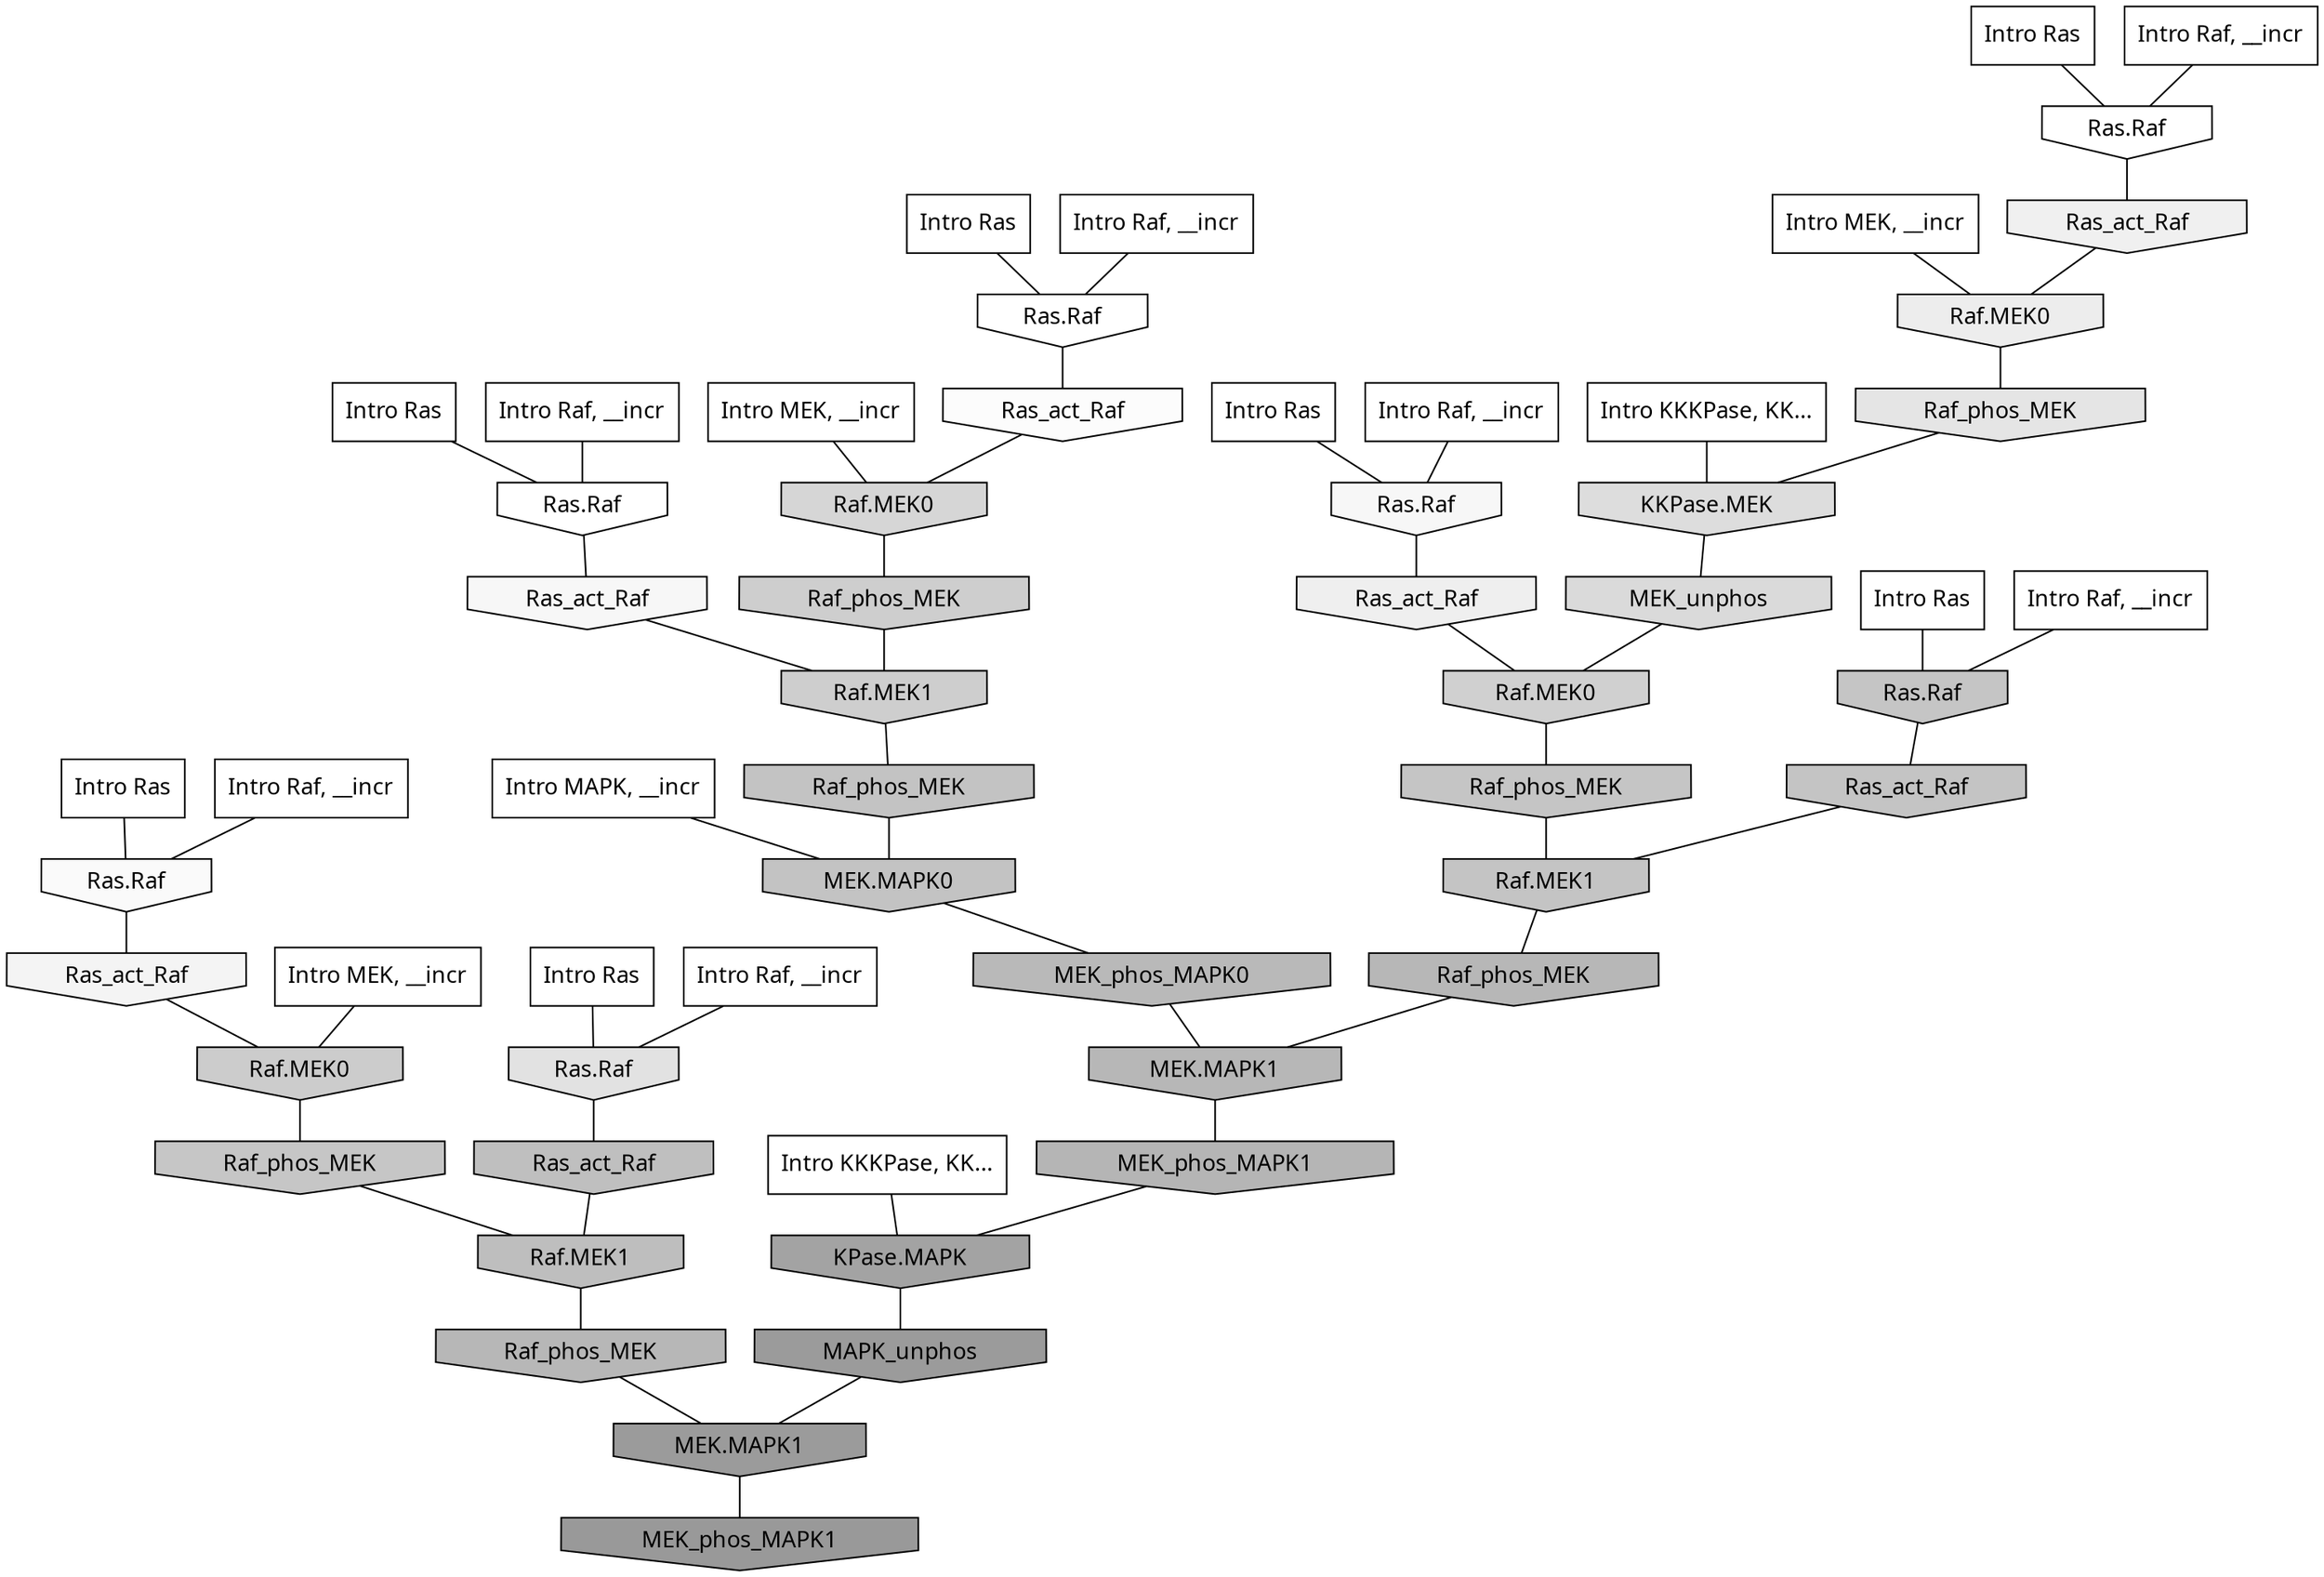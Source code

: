 digraph G{
  rankdir="TB";
  ranksep=0.30;
  node [fontname="CMU Serif"];
  edge [fontname="CMU Serif"];
  
  13 [label="Intro Ras", shape=rectangle, style=filled, fillcolor="0.000 0.000 1.000"]
  
  17 [label="Intro Ras", shape=rectangle, style=filled, fillcolor="0.000 0.000 1.000"]
  
  19 [label="Intro Ras", shape=rectangle, style=filled, fillcolor="0.000 0.000 1.000"]
  
  53 [label="Intro Ras", shape=rectangle, style=filled, fillcolor="0.000 0.000 1.000"]
  
  60 [label="Intro Ras", shape=rectangle, style=filled, fillcolor="0.000 0.000 1.000"]
  
  64 [label="Intro Ras", shape=rectangle, style=filled, fillcolor="0.000 0.000 1.000"]
  
  65 [label="Intro Ras", shape=rectangle, style=filled, fillcolor="0.000 0.000 1.000"]
  
  112 [label="Intro Raf, __incr", shape=rectangle, style=filled, fillcolor="0.000 0.000 1.000"]
  
  259 [label="Intro Raf, __incr", shape=rectangle, style=filled, fillcolor="0.000 0.000 1.000"]
  
  338 [label="Intro Raf, __incr", shape=rectangle, style=filled, fillcolor="0.000 0.000 1.000"]
  
  644 [label="Intro Raf, __incr", shape=rectangle, style=filled, fillcolor="0.000 0.000 1.000"]
  
  838 [label="Intro Raf, __incr", shape=rectangle, style=filled, fillcolor="0.000 0.000 1.000"]
  
  1056 [label="Intro Raf, __incr", shape=rectangle, style=filled, fillcolor="0.000 0.000 1.000"]
  
  1060 [label="Intro Raf, __incr", shape=rectangle, style=filled, fillcolor="0.000 0.000 1.000"]
  
  1289 [label="Intro MEK, __incr", shape=rectangle, style=filled, fillcolor="0.000 0.000 1.000"]
  
  1716 [label="Intro MEK, __incr", shape=rectangle, style=filled, fillcolor="0.000 0.000 1.000"]
  
  2017 [label="Intro MEK, __incr", shape=rectangle, style=filled, fillcolor="0.000 0.000 1.000"]
  
  2972 [label="Intro MAPK, __incr", shape=rectangle, style=filled, fillcolor="0.000 0.000 1.000"]
  
  3182 [label="Intro KKKPase, KK...", shape=rectangle, style=filled, fillcolor="0.000 0.000 1.000"]
  
  3187 [label="Intro KKKPase, KK...", shape=rectangle, style=filled, fillcolor="0.000 0.000 1.000"]
  
  3214 [label="Ras.Raf", shape=invhouse, style=filled, fillcolor="0.000 0.000 1.000"]
  
  3258 [label="Ras.Raf", shape=invhouse, style=filled, fillcolor="0.000 0.000 1.000"]
  
  3262 [label="Ras.Raf", shape=invhouse, style=filled, fillcolor="0.000 0.000 1.000"]
  
  3416 [label="Ras_act_Raf", shape=invhouse, style=filled, fillcolor="0.000 0.000 0.987"]
  
  3470 [label="Ras.Raf", shape=invhouse, style=filled, fillcolor="0.000 0.000 0.979"]
  
  3564 [label="Ras_act_Raf", shape=invhouse, style=filled, fillcolor="0.000 0.000 0.967"]
  
  3571 [label="Ras.Raf", shape=invhouse, style=filled, fillcolor="0.000 0.000 0.967"]
  
  3685 [label="Ras_act_Raf", shape=invhouse, style=filled, fillcolor="0.000 0.000 0.956"]
  
  3968 [label="Ras_act_Raf", shape=invhouse, style=filled, fillcolor="0.000 0.000 0.939"]
  
  4028 [label="Ras_act_Raf", shape=invhouse, style=filled, fillcolor="0.000 0.000 0.936"]
  
  4190 [label="Raf.MEK0", shape=invhouse, style=filled, fillcolor="0.000 0.000 0.926"]
  
  4701 [label="Raf_phos_MEK", shape=invhouse, style=filled, fillcolor="0.000 0.000 0.898"]
  
  4968 [label="Ras.Raf", shape=invhouse, style=filled, fillcolor="0.000 0.000 0.884"]
  
  5384 [label="KKPase.MEK", shape=invhouse, style=filled, fillcolor="0.000 0.000 0.865"]
  
  5600 [label="MEK_unphos", shape=invhouse, style=filled, fillcolor="0.000 0.000 0.852"]
  
  5946 [label="Raf.MEK0", shape=invhouse, style=filled, fillcolor="0.000 0.000 0.838"]
  
  6553 [label="Raf.MEK0", shape=invhouse, style=filled, fillcolor="0.000 0.000 0.814"]
  
  6798 [label="Raf_phos_MEK", shape=invhouse, style=filled, fillcolor="0.000 0.000 0.806"]
  
  6831 [label="Raf.MEK1", shape=invhouse, style=filled, fillcolor="0.000 0.000 0.805"]
  
  7123 [label="Raf.MEK0", shape=invhouse, style=filled, fillcolor="0.000 0.000 0.797"]
  
  7962 [label="Raf_phos_MEK", shape=invhouse, style=filled, fillcolor="0.000 0.000 0.774"]
  
  8087 [label="Ras.Raf", shape=invhouse, style=filled, fillcolor="0.000 0.000 0.771"]
  
  8112 [label="Raf_phos_MEK", shape=invhouse, style=filled, fillcolor="0.000 0.000 0.771"]
  
  8189 [label="Ras_act_Raf", shape=invhouse, style=filled, fillcolor="0.000 0.000 0.769"]
  
  8193 [label="Raf.MEK1", shape=invhouse, style=filled, fillcolor="0.000 0.000 0.769"]
  
  8369 [label="Raf_phos_MEK", shape=invhouse, style=filled, fillcolor="0.000 0.000 0.764"]
  
  8371 [label="MEK.MAPK0", shape=invhouse, style=filled, fillcolor="0.000 0.000 0.764"]
  
  9034 [label="Ras_act_Raf", shape=invhouse, style=filled, fillcolor="0.000 0.000 0.747"]
  
  9039 [label="Raf.MEK1", shape=invhouse, style=filled, fillcolor="0.000 0.000 0.746"]
  
  10297 [label="MEK_phos_MAPK0", shape=invhouse, style=filled, fillcolor="0.000 0.000 0.723"]
  
  10699 [label="Raf_phos_MEK", shape=invhouse, style=filled, fillcolor="0.000 0.000 0.716"]
  
  10706 [label="MEK.MAPK1", shape=invhouse, style=filled, fillcolor="0.000 0.000 0.716"]
  
  10746 [label="Raf_phos_MEK", shape=invhouse, style=filled, fillcolor="0.000 0.000 0.715"]
  
  11149 [label="MEK_phos_MAPK1", shape=invhouse, style=filled, fillcolor="0.000 0.000 0.709"]
  
  16193 [label="KPase.MAPK", shape=invhouse, style=filled, fillcolor="0.000 0.000 0.639"]
  
  17526 [label="MAPK_unphos", shape=invhouse, style=filled, fillcolor="0.000 0.000 0.608"]
  
  17528 [label="MEK.MAPK1", shape=invhouse, style=filled, fillcolor="0.000 0.000 0.608"]
  
  17782 [label="MEK_phos_MAPK1", shape=invhouse, style=filled, fillcolor="0.000 0.000 0.600"]
  
  
  17528 -> 17782 [dir=none, color="0.000 0.000 0.000"] 
  17526 -> 17528 [dir=none, color="0.000 0.000 0.000"] 
  16193 -> 17526 [dir=none, color="0.000 0.000 0.000"] 
  11149 -> 16193 [dir=none, color="0.000 0.000 0.000"] 
  10746 -> 17528 [dir=none, color="0.000 0.000 0.000"] 
  10706 -> 11149 [dir=none, color="0.000 0.000 0.000"] 
  10699 -> 10706 [dir=none, color="0.000 0.000 0.000"] 
  10297 -> 10706 [dir=none, color="0.000 0.000 0.000"] 
  9039 -> 10746 [dir=none, color="0.000 0.000 0.000"] 
  9034 -> 9039 [dir=none, color="0.000 0.000 0.000"] 
  8371 -> 10297 [dir=none, color="0.000 0.000 0.000"] 
  8369 -> 8371 [dir=none, color="0.000 0.000 0.000"] 
  8193 -> 10699 [dir=none, color="0.000 0.000 0.000"] 
  8189 -> 8193 [dir=none, color="0.000 0.000 0.000"] 
  8112 -> 8193 [dir=none, color="0.000 0.000 0.000"] 
  8087 -> 8189 [dir=none, color="0.000 0.000 0.000"] 
  7962 -> 9039 [dir=none, color="0.000 0.000 0.000"] 
  7123 -> 7962 [dir=none, color="0.000 0.000 0.000"] 
  6831 -> 8369 [dir=none, color="0.000 0.000 0.000"] 
  6798 -> 6831 [dir=none, color="0.000 0.000 0.000"] 
  6553 -> 8112 [dir=none, color="0.000 0.000 0.000"] 
  5946 -> 6798 [dir=none, color="0.000 0.000 0.000"] 
  5600 -> 6553 [dir=none, color="0.000 0.000 0.000"] 
  5384 -> 5600 [dir=none, color="0.000 0.000 0.000"] 
  4968 -> 9034 [dir=none, color="0.000 0.000 0.000"] 
  4701 -> 5384 [dir=none, color="0.000 0.000 0.000"] 
  4190 -> 4701 [dir=none, color="0.000 0.000 0.000"] 
  4028 -> 6553 [dir=none, color="0.000 0.000 0.000"] 
  3968 -> 4190 [dir=none, color="0.000 0.000 0.000"] 
  3685 -> 7123 [dir=none, color="0.000 0.000 0.000"] 
  3571 -> 4028 [dir=none, color="0.000 0.000 0.000"] 
  3564 -> 6831 [dir=none, color="0.000 0.000 0.000"] 
  3470 -> 3685 [dir=none, color="0.000 0.000 0.000"] 
  3416 -> 5946 [dir=none, color="0.000 0.000 0.000"] 
  3262 -> 3416 [dir=none, color="0.000 0.000 0.000"] 
  3258 -> 3564 [dir=none, color="0.000 0.000 0.000"] 
  3214 -> 3968 [dir=none, color="0.000 0.000 0.000"] 
  3187 -> 16193 [dir=none, color="0.000 0.000 0.000"] 
  3182 -> 5384 [dir=none, color="0.000 0.000 0.000"] 
  2972 -> 8371 [dir=none, color="0.000 0.000 0.000"] 
  2017 -> 7123 [dir=none, color="0.000 0.000 0.000"] 
  1716 -> 4190 [dir=none, color="0.000 0.000 0.000"] 
  1289 -> 5946 [dir=none, color="0.000 0.000 0.000"] 
  1060 -> 8087 [dir=none, color="0.000 0.000 0.000"] 
  1056 -> 3258 [dir=none, color="0.000 0.000 0.000"] 
  838 -> 3571 [dir=none, color="0.000 0.000 0.000"] 
  644 -> 3470 [dir=none, color="0.000 0.000 0.000"] 
  338 -> 4968 [dir=none, color="0.000 0.000 0.000"] 
  259 -> 3214 [dir=none, color="0.000 0.000 0.000"] 
  112 -> 3262 [dir=none, color="0.000 0.000 0.000"] 
  65 -> 4968 [dir=none, color="0.000 0.000 0.000"] 
  64 -> 3571 [dir=none, color="0.000 0.000 0.000"] 
  60 -> 3258 [dir=none, color="0.000 0.000 0.000"] 
  53 -> 3214 [dir=none, color="0.000 0.000 0.000"] 
  19 -> 3262 [dir=none, color="0.000 0.000 0.000"] 
  17 -> 8087 [dir=none, color="0.000 0.000 0.000"] 
  13 -> 3470 [dir=none, color="0.000 0.000 0.000"] 
  
  }
